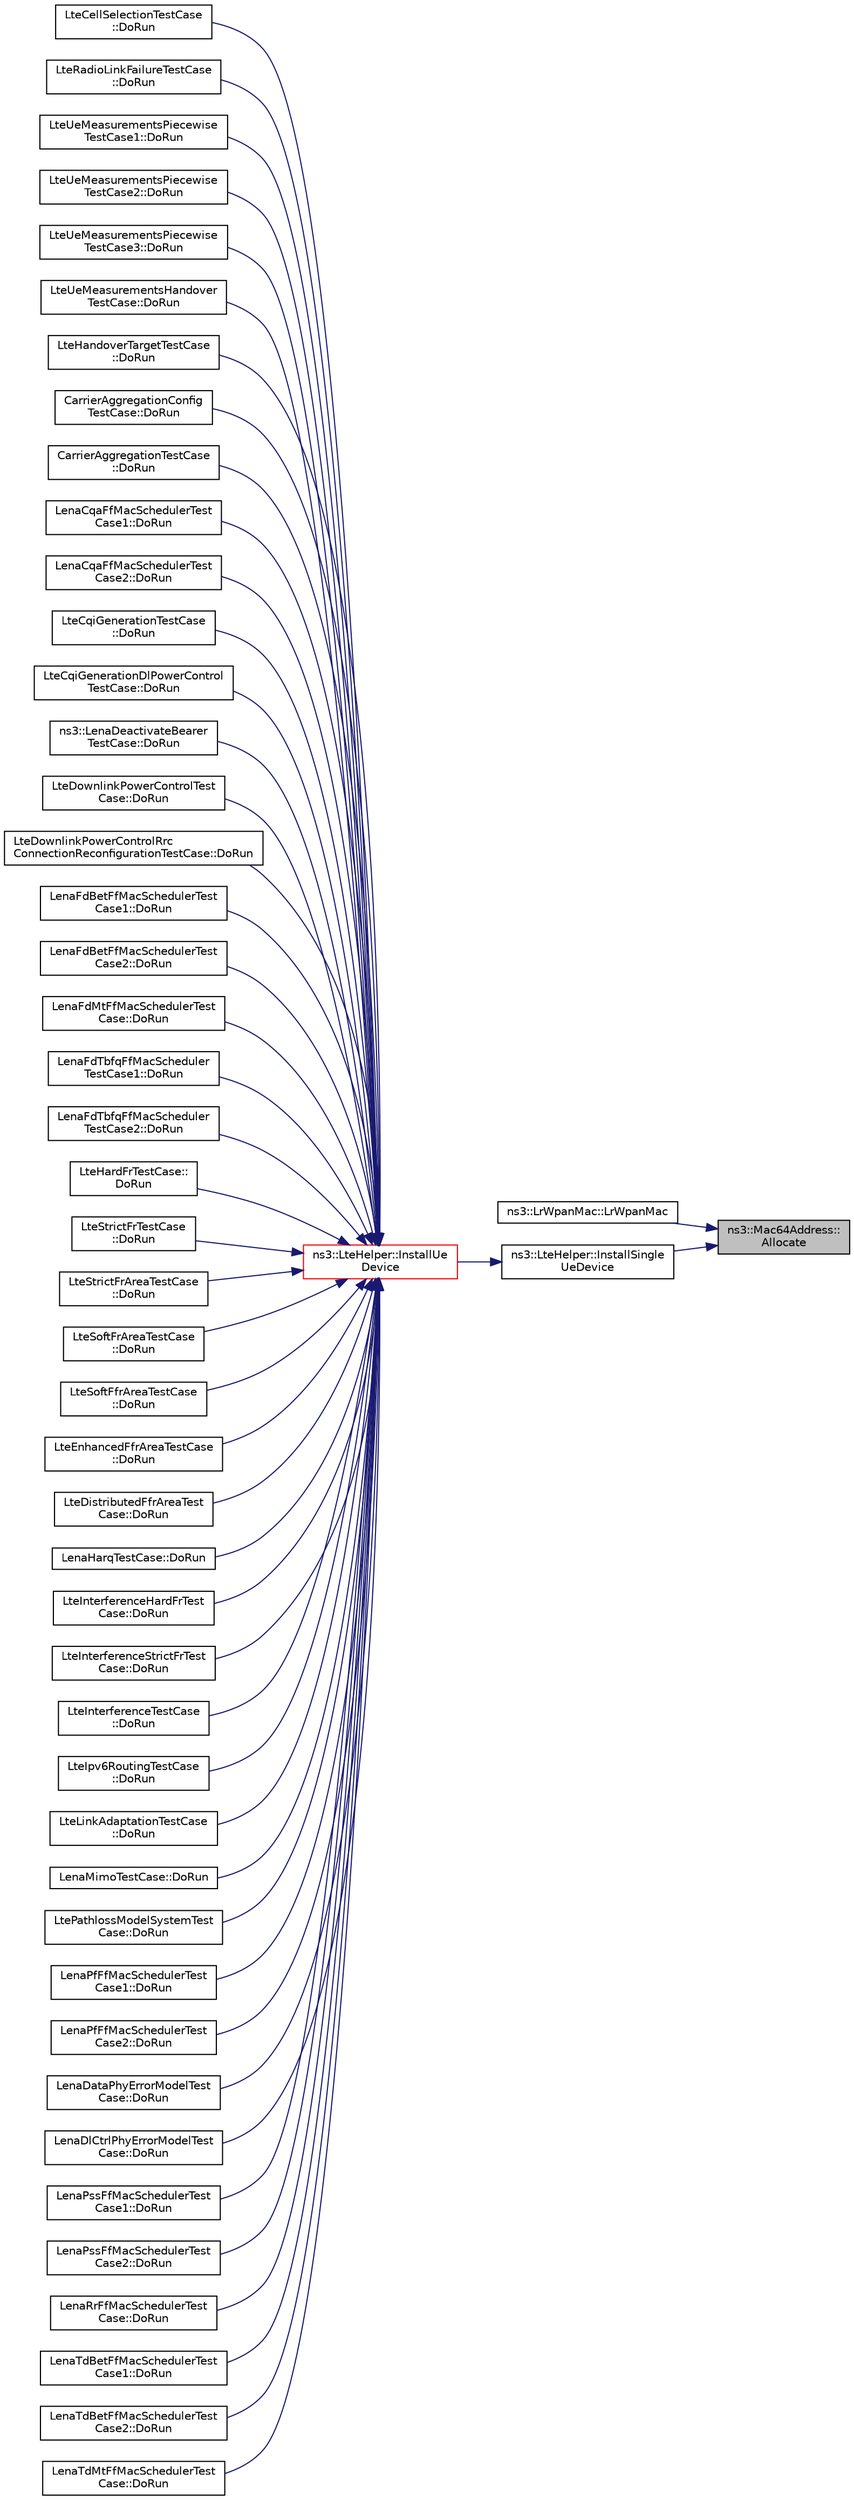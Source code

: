 digraph "ns3::Mac64Address::Allocate"
{
 // LATEX_PDF_SIZE
  edge [fontname="Helvetica",fontsize="10",labelfontname="Helvetica",labelfontsize="10"];
  node [fontname="Helvetica",fontsize="10",shape=record];
  rankdir="RL";
  Node1 [label="ns3::Mac64Address::\lAllocate",height=0.2,width=0.4,color="black", fillcolor="grey75", style="filled", fontcolor="black",tooltip="Allocate a new Mac64Address."];
  Node1 -> Node2 [dir="back",color="midnightblue",fontsize="10",style="solid",fontname="Helvetica"];
  Node2 [label="ns3::LrWpanMac::LrWpanMac",height=0.2,width=0.4,color="black", fillcolor="white", style="filled",URL="$classns3_1_1_lr_wpan_mac.html#ae85526f526890de95937d9e6f1771403",tooltip="Default constructor."];
  Node1 -> Node3 [dir="back",color="midnightblue",fontsize="10",style="solid",fontname="Helvetica"];
  Node3 [label="ns3::LteHelper::InstallSingle\lUeDevice",height=0.2,width=0.4,color="black", fillcolor="white", style="filled",URL="$classns3_1_1_lte_helper.html#afa6e13db5742241f48f8f4b8533b67f6",tooltip="Create a UE device (LteUeNetDevice) on the given node."];
  Node3 -> Node4 [dir="back",color="midnightblue",fontsize="10",style="solid",fontname="Helvetica"];
  Node4 [label="ns3::LteHelper::InstallUe\lDevice",height=0.2,width=0.4,color="red", fillcolor="white", style="filled",URL="$classns3_1_1_lte_helper.html#ac9cd932d7de92811cfa953c2e3b2fc9f",tooltip="Create a set of UE devices."];
  Node4 -> Node5 [dir="back",color="midnightblue",fontsize="10",style="solid",fontname="Helvetica"];
  Node5 [label="LteCellSelectionTestCase\l::DoRun",height=0.2,width=0.4,color="black", fillcolor="white", style="filled",URL="$class_lte_cell_selection_test_case.html#a2ad9dadf26f7beb5d3ed1c6dfbcef90a",tooltip="Setup the simulation according to the configuration set by the class constructor, run it,..."];
  Node4 -> Node6 [dir="back",color="midnightblue",fontsize="10",style="solid",fontname="Helvetica"];
  Node6 [label="LteRadioLinkFailureTestCase\l::DoRun",height=0.2,width=0.4,color="black", fillcolor="white", style="filled",URL="$class_lte_radio_link_failure_test_case.html#ae7e2b1f96fbb5c77477c9b5b5905f347",tooltip="Setup the simulation according to the configuration set by the class constructor, run it,..."];
  Node4 -> Node7 [dir="back",color="midnightblue",fontsize="10",style="solid",fontname="Helvetica"];
  Node7 [label="LteUeMeasurementsPiecewise\lTestCase1::DoRun",height=0.2,width=0.4,color="black", fillcolor="white", style="filled",URL="$class_lte_ue_measurements_piecewise_test_case1.html#a76f2ad9d43e2fb22c37e4e8763296a5f",tooltip="Setup the simulation with the intended UE measurement reporting configuration, run it,..."];
  Node4 -> Node8 [dir="back",color="midnightblue",fontsize="10",style="solid",fontname="Helvetica"];
  Node8 [label="LteUeMeasurementsPiecewise\lTestCase2::DoRun",height=0.2,width=0.4,color="black", fillcolor="white", style="filled",URL="$class_lte_ue_measurements_piecewise_test_case2.html#aa3d0caf8f82d095e8c85434b294482b6",tooltip="Setup the simulation with the intended UE measurement reporting configuration, run it,..."];
  Node4 -> Node9 [dir="back",color="midnightblue",fontsize="10",style="solid",fontname="Helvetica"];
  Node9 [label="LteUeMeasurementsPiecewise\lTestCase3::DoRun",height=0.2,width=0.4,color="black", fillcolor="white", style="filled",URL="$class_lte_ue_measurements_piecewise_test_case3.html#a6bacaed252d2a27bff51d1a690d6c9ef",tooltip="Setup the simulation with the intended UE measurement reporting configuration, run it,..."];
  Node4 -> Node10 [dir="back",color="midnightblue",fontsize="10",style="solid",fontname="Helvetica"];
  Node10 [label="LteUeMeasurementsHandover\lTestCase::DoRun",height=0.2,width=0.4,color="black", fillcolor="white", style="filled",URL="$class_lte_ue_measurements_handover_test_case.html#ae81c492f54cd25f174b26310458a7e5f",tooltip="Setup the simulation with the intended UE measurement reporting configuration, run it,..."];
  Node4 -> Node11 [dir="back",color="midnightblue",fontsize="10",style="solid",fontname="Helvetica"];
  Node11 [label="LteHandoverTargetTestCase\l::DoRun",height=0.2,width=0.4,color="black", fillcolor="white", style="filled",URL="$class_lte_handover_target_test_case.html#adc2ffaf5e89accdbf70756ad9a92ce2c",tooltip="Run a simulation of a micro-cell network using the parameters provided to the constructor function."];
  Node4 -> Node12 [dir="back",color="midnightblue",fontsize="10",style="solid",fontname="Helvetica"];
  Node12 [label="CarrierAggregationConfig\lTestCase::DoRun",height=0.2,width=0.4,color="black", fillcolor="white", style="filled",URL="$class_carrier_aggregation_config_test_case.html#a5bfcc4f06b1d52f4d9ca12481a1fe09c",tooltip="Implementation to actually run this TestCase."];
  Node4 -> Node13 [dir="back",color="midnightblue",fontsize="10",style="solid",fontname="Helvetica"];
  Node13 [label="CarrierAggregationTestCase\l::DoRun",height=0.2,width=0.4,color="black", fillcolor="white", style="filled",URL="$class_carrier_aggregation_test_case.html#a20f3e28f3a6dd2919e51e508b78afa59",tooltip="Implementation to actually run this TestCase."];
  Node4 -> Node14 [dir="back",color="midnightblue",fontsize="10",style="solid",fontname="Helvetica"];
  Node14 [label="LenaCqaFfMacSchedulerTest\lCase1::DoRun",height=0.2,width=0.4,color="black", fillcolor="white", style="filled",URL="$class_lena_cqa_ff_mac_scheduler_test_case1.html#a91b3e2ef4ff292dbeda5559ff0eae1e6",tooltip="Implementation to actually run this TestCase."];
  Node4 -> Node15 [dir="back",color="midnightblue",fontsize="10",style="solid",fontname="Helvetica"];
  Node15 [label="LenaCqaFfMacSchedulerTest\lCase2::DoRun",height=0.2,width=0.4,color="black", fillcolor="white", style="filled",URL="$class_lena_cqa_ff_mac_scheduler_test_case2.html#a773e8490a80a3afe50adf54d713d3e4a",tooltip="Implementation to actually run this TestCase."];
  Node4 -> Node16 [dir="back",color="midnightblue",fontsize="10",style="solid",fontname="Helvetica"];
  Node16 [label="LteCqiGenerationTestCase\l::DoRun",height=0.2,width=0.4,color="black", fillcolor="white", style="filled",URL="$class_lte_cqi_generation_test_case.html#a263a0f3670c23e42ed3feb7d353bdd09",tooltip="Implementation to actually run this TestCase."];
  Node4 -> Node17 [dir="back",color="midnightblue",fontsize="10",style="solid",fontname="Helvetica"];
  Node17 [label="LteCqiGenerationDlPowerControl\lTestCase::DoRun",height=0.2,width=0.4,color="black", fillcolor="white", style="filled",URL="$class_lte_cqi_generation_dl_power_control_test_case.html#a8a6ba5e52123fc8ed0deb9014a8b0591",tooltip="Implementation to actually run this TestCase."];
  Node4 -> Node18 [dir="back",color="midnightblue",fontsize="10",style="solid",fontname="Helvetica"];
  Node18 [label="ns3::LenaDeactivateBearer\lTestCase::DoRun",height=0.2,width=0.4,color="black", fillcolor="white", style="filled",URL="$classns3_1_1_lena_deactivate_bearer_test_case.html#a214d777e46f96b701efdfd360871f53f",tooltip="Implementation to actually run this TestCase."];
  Node4 -> Node19 [dir="back",color="midnightblue",fontsize="10",style="solid",fontname="Helvetica"];
  Node19 [label="LteDownlinkPowerControlTest\lCase::DoRun",height=0.2,width=0.4,color="black", fillcolor="white", style="filled",URL="$class_lte_downlink_power_control_test_case.html#a2eb1e31f7313f51061d8aa950d3f4268",tooltip="Implementation to actually run this TestCase."];
  Node4 -> Node20 [dir="back",color="midnightblue",fontsize="10",style="solid",fontname="Helvetica"];
  Node20 [label="LteDownlinkPowerControlRrc\lConnectionReconfigurationTestCase::DoRun",height=0.2,width=0.4,color="black", fillcolor="white", style="filled",URL="$class_lte_downlink_power_control_rrc_connection_reconfiguration_test_case.html#a3f7be434747a85c448ade6fc4500d552",tooltip="Implementation to actually run this TestCase."];
  Node4 -> Node21 [dir="back",color="midnightblue",fontsize="10",style="solid",fontname="Helvetica"];
  Node21 [label="LenaFdBetFfMacSchedulerTest\lCase1::DoRun",height=0.2,width=0.4,color="black", fillcolor="white", style="filled",URL="$class_lena_fd_bet_ff_mac_scheduler_test_case1.html#a21b7a9f396adcc1ab24ddefc919345f2",tooltip="Implementation to actually run this TestCase."];
  Node4 -> Node22 [dir="back",color="midnightblue",fontsize="10",style="solid",fontname="Helvetica"];
  Node22 [label="LenaFdBetFfMacSchedulerTest\lCase2::DoRun",height=0.2,width=0.4,color="black", fillcolor="white", style="filled",URL="$class_lena_fd_bet_ff_mac_scheduler_test_case2.html#a51c587a50f2087be7c3950f4d2d82852",tooltip="Implementation to actually run this TestCase."];
  Node4 -> Node23 [dir="back",color="midnightblue",fontsize="10",style="solid",fontname="Helvetica"];
  Node23 [label="LenaFdMtFfMacSchedulerTest\lCase::DoRun",height=0.2,width=0.4,color="black", fillcolor="white", style="filled",URL="$class_lena_fd_mt_ff_mac_scheduler_test_case.html#a5cfc445b7daa4a02df317b46ee007f1a",tooltip="Implementation to actually run this TestCase."];
  Node4 -> Node24 [dir="back",color="midnightblue",fontsize="10",style="solid",fontname="Helvetica"];
  Node24 [label="LenaFdTbfqFfMacScheduler\lTestCase1::DoRun",height=0.2,width=0.4,color="black", fillcolor="white", style="filled",URL="$class_lena_fd_tbfq_ff_mac_scheduler_test_case1.html#ae0536bf54d4e05fbf3600c1654c14cc0",tooltip="Implementation to actually run this TestCase."];
  Node4 -> Node25 [dir="back",color="midnightblue",fontsize="10",style="solid",fontname="Helvetica"];
  Node25 [label="LenaFdTbfqFfMacScheduler\lTestCase2::DoRun",height=0.2,width=0.4,color="black", fillcolor="white", style="filled",URL="$class_lena_fd_tbfq_ff_mac_scheduler_test_case2.html#a2e43d4f9483463dffa86410a1ce47140",tooltip="Implementation to actually run this TestCase."];
  Node4 -> Node26 [dir="back",color="midnightblue",fontsize="10",style="solid",fontname="Helvetica"];
  Node26 [label="LteHardFrTestCase::\lDoRun",height=0.2,width=0.4,color="black", fillcolor="white", style="filled",URL="$class_lte_hard_fr_test_case.html#a7267927f1ffb7acff88742eb33ab2e3c",tooltip="Implementation to actually run this TestCase."];
  Node4 -> Node27 [dir="back",color="midnightblue",fontsize="10",style="solid",fontname="Helvetica"];
  Node27 [label="LteStrictFrTestCase\l::DoRun",height=0.2,width=0.4,color="black", fillcolor="white", style="filled",URL="$class_lte_strict_fr_test_case.html#afd223c9e5a1d3e14a244303963e21425",tooltip="Implementation to actually run this TestCase."];
  Node4 -> Node28 [dir="back",color="midnightblue",fontsize="10",style="solid",fontname="Helvetica"];
  Node28 [label="LteStrictFrAreaTestCase\l::DoRun",height=0.2,width=0.4,color="black", fillcolor="white", style="filled",URL="$class_lte_strict_fr_area_test_case.html#a61e945e04c3b10a50c2f484198199b49",tooltip="Implementation to actually run this TestCase."];
  Node4 -> Node29 [dir="back",color="midnightblue",fontsize="10",style="solid",fontname="Helvetica"];
  Node29 [label="LteSoftFrAreaTestCase\l::DoRun",height=0.2,width=0.4,color="black", fillcolor="white", style="filled",URL="$class_lte_soft_fr_area_test_case.html#ae0df301b6c0f1a80a0145746b15a109c",tooltip="Implementation to actually run this TestCase."];
  Node4 -> Node30 [dir="back",color="midnightblue",fontsize="10",style="solid",fontname="Helvetica"];
  Node30 [label="LteSoftFfrAreaTestCase\l::DoRun",height=0.2,width=0.4,color="black", fillcolor="white", style="filled",URL="$class_lte_soft_ffr_area_test_case.html#aaf88ccad780563fc6394cd97ec9328d4",tooltip="Implementation to actually run this TestCase."];
  Node4 -> Node31 [dir="back",color="midnightblue",fontsize="10",style="solid",fontname="Helvetica"];
  Node31 [label="LteEnhancedFfrAreaTestCase\l::DoRun",height=0.2,width=0.4,color="black", fillcolor="white", style="filled",URL="$class_lte_enhanced_ffr_area_test_case.html#aa242a1923952a50df92c3e291f1ca8a6",tooltip="Implementation to actually run this TestCase."];
  Node4 -> Node32 [dir="back",color="midnightblue",fontsize="10",style="solid",fontname="Helvetica"];
  Node32 [label="LteDistributedFfrAreaTest\lCase::DoRun",height=0.2,width=0.4,color="black", fillcolor="white", style="filled",URL="$class_lte_distributed_ffr_area_test_case.html#a1a386a39f2ddc3d22b17a134b775e2b7",tooltip="Implementation to actually run this TestCase."];
  Node4 -> Node33 [dir="back",color="midnightblue",fontsize="10",style="solid",fontname="Helvetica"];
  Node33 [label="LenaHarqTestCase::DoRun",height=0.2,width=0.4,color="black", fillcolor="white", style="filled",URL="$class_lena_harq_test_case.html#a77a86faca2ff6021e971516d82ea0533",tooltip="Implementation to actually run this TestCase."];
  Node4 -> Node34 [dir="back",color="midnightblue",fontsize="10",style="solid",fontname="Helvetica"];
  Node34 [label="LteInterferenceHardFrTest\lCase::DoRun",height=0.2,width=0.4,color="black", fillcolor="white", style="filled",URL="$class_lte_interference_hard_fr_test_case.html#a2967abd43e38abed8a9d85d51c59937b",tooltip="Implementation to actually run this TestCase."];
  Node4 -> Node35 [dir="back",color="midnightblue",fontsize="10",style="solid",fontname="Helvetica"];
  Node35 [label="LteInterferenceStrictFrTest\lCase::DoRun",height=0.2,width=0.4,color="black", fillcolor="white", style="filled",URL="$class_lte_interference_strict_fr_test_case.html#a8c8428c04ea0f4a892f289bb8423da52",tooltip="Implementation to actually run this TestCase."];
  Node4 -> Node36 [dir="back",color="midnightblue",fontsize="10",style="solid",fontname="Helvetica"];
  Node36 [label="LteInterferenceTestCase\l::DoRun",height=0.2,width=0.4,color="black", fillcolor="white", style="filled",URL="$class_lte_interference_test_case.html#adc059d120a4d9effd2ca5f6fecaae31a",tooltip="Implementation to actually run this TestCase."];
  Node4 -> Node37 [dir="back",color="midnightblue",fontsize="10",style="solid",fontname="Helvetica"];
  Node37 [label="LteIpv6RoutingTestCase\l::DoRun",height=0.2,width=0.4,color="black", fillcolor="white", style="filled",URL="$class_lte_ipv6_routing_test_case.html#a346533727aeb404f4eef06a2a8c41d5d",tooltip="Implementation to actually run this TestCase."];
  Node4 -> Node38 [dir="back",color="midnightblue",fontsize="10",style="solid",fontname="Helvetica"];
  Node38 [label="LteLinkAdaptationTestCase\l::DoRun",height=0.2,width=0.4,color="black", fillcolor="white", style="filled",URL="$class_lte_link_adaptation_test_case.html#a2310163be7e860827f18fce7fd100649",tooltip="Implementation to actually run this TestCase."];
  Node4 -> Node39 [dir="back",color="midnightblue",fontsize="10",style="solid",fontname="Helvetica"];
  Node39 [label="LenaMimoTestCase::DoRun",height=0.2,width=0.4,color="black", fillcolor="white", style="filled",URL="$class_lena_mimo_test_case.html#a5479f5cb1621e84f8d28b4779f3e3b7c",tooltip="Implementation to actually run this TestCase."];
  Node4 -> Node40 [dir="back",color="midnightblue",fontsize="10",style="solid",fontname="Helvetica"];
  Node40 [label="LtePathlossModelSystemTest\lCase::DoRun",height=0.2,width=0.4,color="black", fillcolor="white", style="filled",URL="$class_lte_pathloss_model_system_test_case.html#a6cf8d23b5eab69a72e893419bbd13c1b",tooltip="Implementation to actually run this TestCase."];
  Node4 -> Node41 [dir="back",color="midnightblue",fontsize="10",style="solid",fontname="Helvetica"];
  Node41 [label="LenaPfFfMacSchedulerTest\lCase1::DoRun",height=0.2,width=0.4,color="black", fillcolor="white", style="filled",URL="$class_lena_pf_ff_mac_scheduler_test_case1.html#a34e366045d568d5a38bedfeebbf72b79",tooltip="Implementation to actually run this TestCase."];
  Node4 -> Node42 [dir="back",color="midnightblue",fontsize="10",style="solid",fontname="Helvetica"];
  Node42 [label="LenaPfFfMacSchedulerTest\lCase2::DoRun",height=0.2,width=0.4,color="black", fillcolor="white", style="filled",URL="$class_lena_pf_ff_mac_scheduler_test_case2.html#a693c0eff7472d9b3bb12f1f95e46253b",tooltip="Implementation to actually run this TestCase."];
  Node4 -> Node43 [dir="back",color="midnightblue",fontsize="10",style="solid",fontname="Helvetica"];
  Node43 [label="LenaDataPhyErrorModelTest\lCase::DoRun",height=0.2,width=0.4,color="black", fillcolor="white", style="filled",URL="$class_lena_data_phy_error_model_test_case.html#a363738c5b8d73b6b3398dc526faf7792",tooltip="Implementation to actually run this TestCase."];
  Node4 -> Node44 [dir="back",color="midnightblue",fontsize="10",style="solid",fontname="Helvetica"];
  Node44 [label="LenaDlCtrlPhyErrorModelTest\lCase::DoRun",height=0.2,width=0.4,color="black", fillcolor="white", style="filled",URL="$class_lena_dl_ctrl_phy_error_model_test_case.html#a1fb7c0a2adfe1083d7e0883b866b0954",tooltip="Implementation to actually run this TestCase."];
  Node4 -> Node45 [dir="back",color="midnightblue",fontsize="10",style="solid",fontname="Helvetica"];
  Node45 [label="LenaPssFfMacSchedulerTest\lCase1::DoRun",height=0.2,width=0.4,color="black", fillcolor="white", style="filled",URL="$class_lena_pss_ff_mac_scheduler_test_case1.html#a82b48ffdd476a2c0b5b111aaa2702fc9",tooltip="Implementation to actually run this TestCase."];
  Node4 -> Node46 [dir="back",color="midnightblue",fontsize="10",style="solid",fontname="Helvetica"];
  Node46 [label="LenaPssFfMacSchedulerTest\lCase2::DoRun",height=0.2,width=0.4,color="black", fillcolor="white", style="filled",URL="$class_lena_pss_ff_mac_scheduler_test_case2.html#aff2e955c075aacd1f05d38b81ace0c3a",tooltip="Implementation to actually run this TestCase."];
  Node4 -> Node47 [dir="back",color="midnightblue",fontsize="10",style="solid",fontname="Helvetica"];
  Node47 [label="LenaRrFfMacSchedulerTest\lCase::DoRun",height=0.2,width=0.4,color="black", fillcolor="white", style="filled",URL="$class_lena_rr_ff_mac_scheduler_test_case.html#a1e221eff047ec55f7f1d36daab1f1d91",tooltip="Implementation to actually run this TestCase."];
  Node4 -> Node48 [dir="back",color="midnightblue",fontsize="10",style="solid",fontname="Helvetica"];
  Node48 [label="LenaTdBetFfMacSchedulerTest\lCase1::DoRun",height=0.2,width=0.4,color="black", fillcolor="white", style="filled",URL="$class_lena_td_bet_ff_mac_scheduler_test_case1.html#a7d559a1158bc847fbf816ed856b7b8eb",tooltip="Implementation to actually run this TestCase."];
  Node4 -> Node49 [dir="back",color="midnightblue",fontsize="10",style="solid",fontname="Helvetica"];
  Node49 [label="LenaTdBetFfMacSchedulerTest\lCase2::DoRun",height=0.2,width=0.4,color="black", fillcolor="white", style="filled",URL="$class_lena_td_bet_ff_mac_scheduler_test_case2.html#a57f91550eee3286bec279c76f9ab8a19",tooltip="Implementation to actually run this TestCase."];
  Node4 -> Node50 [dir="back",color="midnightblue",fontsize="10",style="solid",fontname="Helvetica"];
  Node50 [label="LenaTdMtFfMacSchedulerTest\lCase::DoRun",height=0.2,width=0.4,color="black", fillcolor="white", style="filled",URL="$class_lena_td_mt_ff_mac_scheduler_test_case.html#a58d638cd7e72948bb9956cd770eb053f",tooltip="Implementation to actually run this TestCase."];
}
